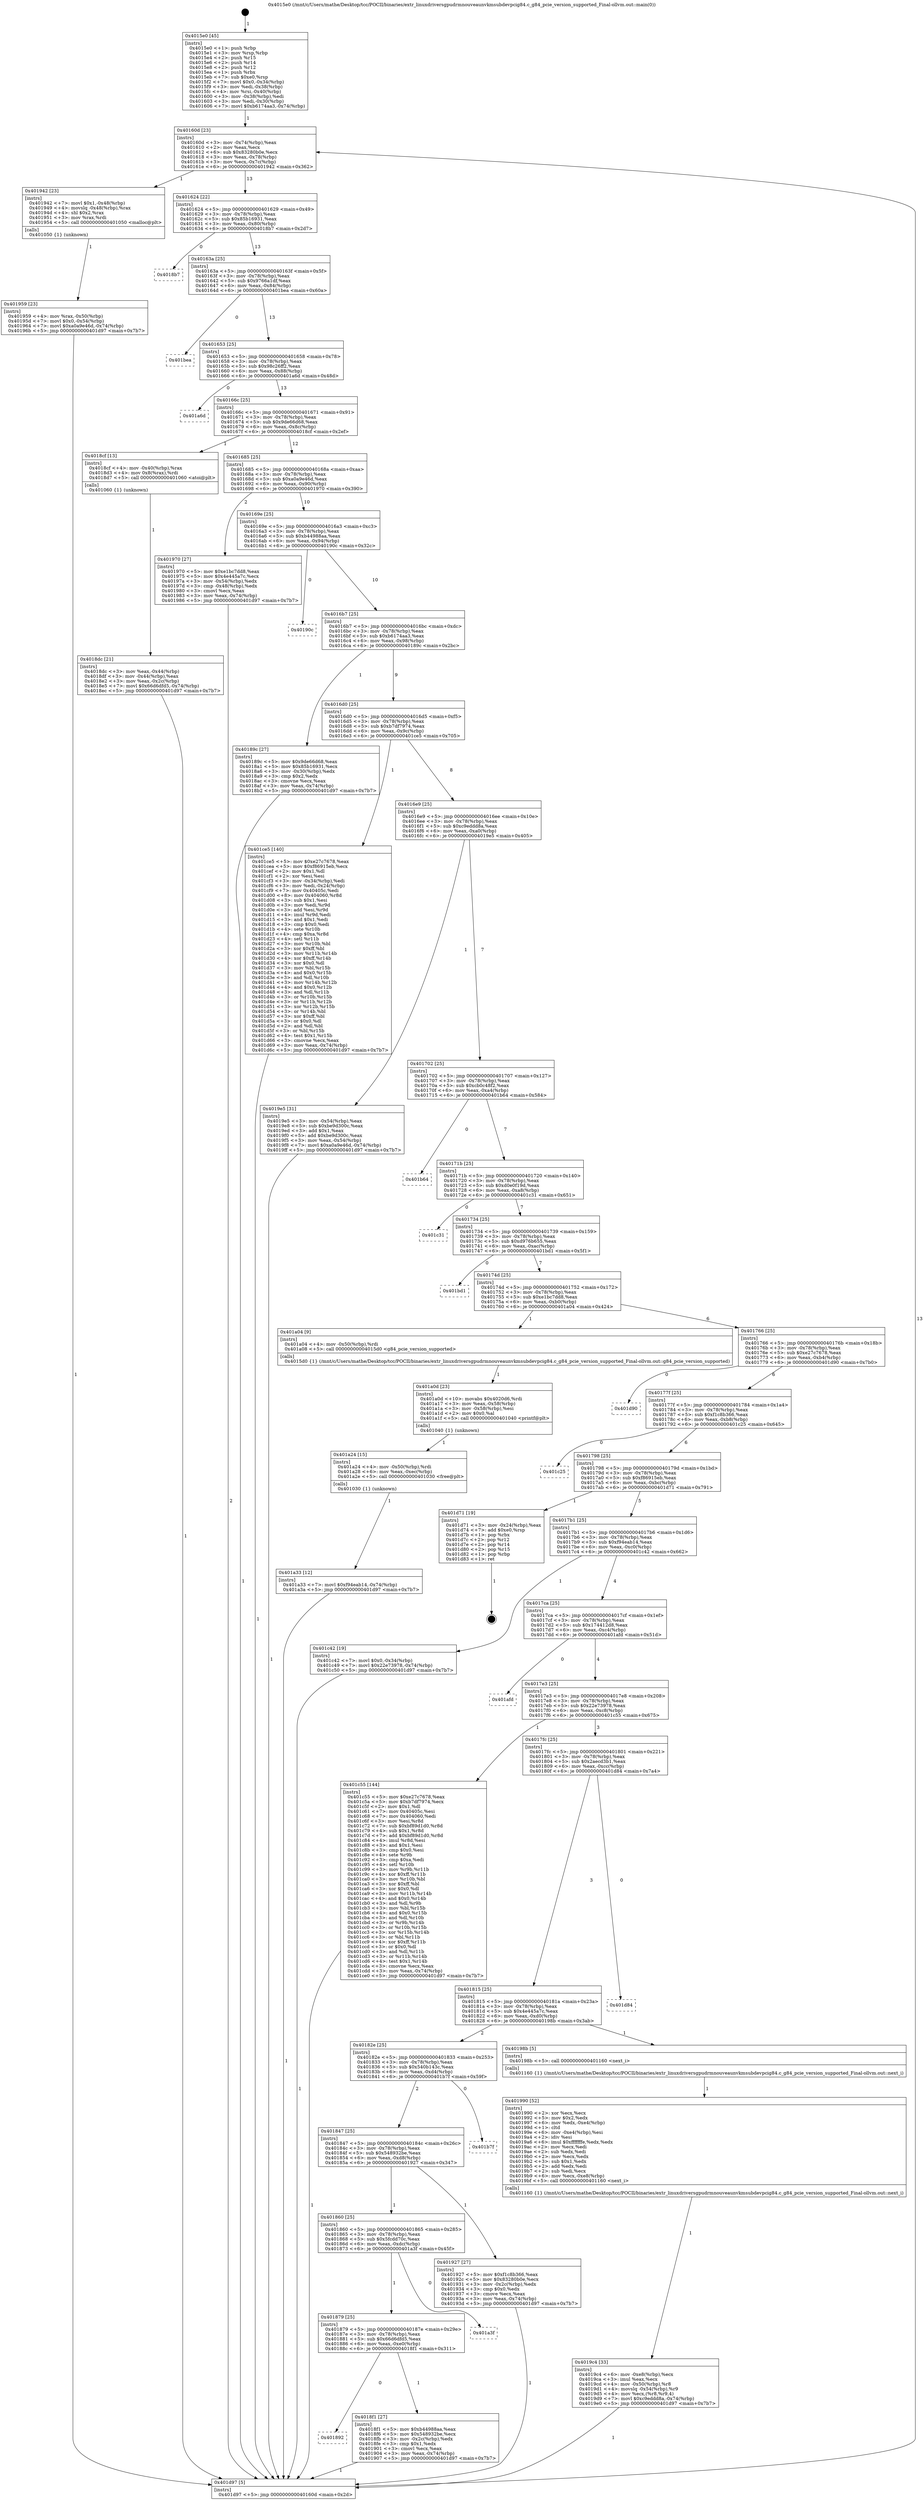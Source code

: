 digraph "0x4015e0" {
  label = "0x4015e0 (/mnt/c/Users/mathe/Desktop/tcc/POCII/binaries/extr_linuxdriversgpudrmnouveaunvkmsubdevpcig84.c_g84_pcie_version_supported_Final-ollvm.out::main(0))"
  labelloc = "t"
  node[shape=record]

  Entry [label="",width=0.3,height=0.3,shape=circle,fillcolor=black,style=filled]
  "0x40160d" [label="{
     0x40160d [23]\l
     | [instrs]\l
     &nbsp;&nbsp;0x40160d \<+3\>: mov -0x74(%rbp),%eax\l
     &nbsp;&nbsp;0x401610 \<+2\>: mov %eax,%ecx\l
     &nbsp;&nbsp;0x401612 \<+6\>: sub $0x83280b0e,%ecx\l
     &nbsp;&nbsp;0x401618 \<+3\>: mov %eax,-0x78(%rbp)\l
     &nbsp;&nbsp;0x40161b \<+3\>: mov %ecx,-0x7c(%rbp)\l
     &nbsp;&nbsp;0x40161e \<+6\>: je 0000000000401942 \<main+0x362\>\l
  }"]
  "0x401942" [label="{
     0x401942 [23]\l
     | [instrs]\l
     &nbsp;&nbsp;0x401942 \<+7\>: movl $0x1,-0x48(%rbp)\l
     &nbsp;&nbsp;0x401949 \<+4\>: movslq -0x48(%rbp),%rax\l
     &nbsp;&nbsp;0x40194d \<+4\>: shl $0x2,%rax\l
     &nbsp;&nbsp;0x401951 \<+3\>: mov %rax,%rdi\l
     &nbsp;&nbsp;0x401954 \<+5\>: call 0000000000401050 \<malloc@plt\>\l
     | [calls]\l
     &nbsp;&nbsp;0x401050 \{1\} (unknown)\l
  }"]
  "0x401624" [label="{
     0x401624 [22]\l
     | [instrs]\l
     &nbsp;&nbsp;0x401624 \<+5\>: jmp 0000000000401629 \<main+0x49\>\l
     &nbsp;&nbsp;0x401629 \<+3\>: mov -0x78(%rbp),%eax\l
     &nbsp;&nbsp;0x40162c \<+5\>: sub $0x85b16931,%eax\l
     &nbsp;&nbsp;0x401631 \<+3\>: mov %eax,-0x80(%rbp)\l
     &nbsp;&nbsp;0x401634 \<+6\>: je 00000000004018b7 \<main+0x2d7\>\l
  }"]
  Exit [label="",width=0.3,height=0.3,shape=circle,fillcolor=black,style=filled,peripheries=2]
  "0x4018b7" [label="{
     0x4018b7\l
  }", style=dashed]
  "0x40163a" [label="{
     0x40163a [25]\l
     | [instrs]\l
     &nbsp;&nbsp;0x40163a \<+5\>: jmp 000000000040163f \<main+0x5f\>\l
     &nbsp;&nbsp;0x40163f \<+3\>: mov -0x78(%rbp),%eax\l
     &nbsp;&nbsp;0x401642 \<+5\>: sub $0x9766a1df,%eax\l
     &nbsp;&nbsp;0x401647 \<+6\>: mov %eax,-0x84(%rbp)\l
     &nbsp;&nbsp;0x40164d \<+6\>: je 0000000000401bea \<main+0x60a\>\l
  }"]
  "0x401a33" [label="{
     0x401a33 [12]\l
     | [instrs]\l
     &nbsp;&nbsp;0x401a33 \<+7\>: movl $0xf94eab14,-0x74(%rbp)\l
     &nbsp;&nbsp;0x401a3a \<+5\>: jmp 0000000000401d97 \<main+0x7b7\>\l
  }"]
  "0x401bea" [label="{
     0x401bea\l
  }", style=dashed]
  "0x401653" [label="{
     0x401653 [25]\l
     | [instrs]\l
     &nbsp;&nbsp;0x401653 \<+5\>: jmp 0000000000401658 \<main+0x78\>\l
     &nbsp;&nbsp;0x401658 \<+3\>: mov -0x78(%rbp),%eax\l
     &nbsp;&nbsp;0x40165b \<+5\>: sub $0x98c26ff2,%eax\l
     &nbsp;&nbsp;0x401660 \<+6\>: mov %eax,-0x88(%rbp)\l
     &nbsp;&nbsp;0x401666 \<+6\>: je 0000000000401a6d \<main+0x48d\>\l
  }"]
  "0x401a24" [label="{
     0x401a24 [15]\l
     | [instrs]\l
     &nbsp;&nbsp;0x401a24 \<+4\>: mov -0x50(%rbp),%rdi\l
     &nbsp;&nbsp;0x401a28 \<+6\>: mov %eax,-0xec(%rbp)\l
     &nbsp;&nbsp;0x401a2e \<+5\>: call 0000000000401030 \<free@plt\>\l
     | [calls]\l
     &nbsp;&nbsp;0x401030 \{1\} (unknown)\l
  }"]
  "0x401a6d" [label="{
     0x401a6d\l
  }", style=dashed]
  "0x40166c" [label="{
     0x40166c [25]\l
     | [instrs]\l
     &nbsp;&nbsp;0x40166c \<+5\>: jmp 0000000000401671 \<main+0x91\>\l
     &nbsp;&nbsp;0x401671 \<+3\>: mov -0x78(%rbp),%eax\l
     &nbsp;&nbsp;0x401674 \<+5\>: sub $0x9de66d68,%eax\l
     &nbsp;&nbsp;0x401679 \<+6\>: mov %eax,-0x8c(%rbp)\l
     &nbsp;&nbsp;0x40167f \<+6\>: je 00000000004018cf \<main+0x2ef\>\l
  }"]
  "0x401a0d" [label="{
     0x401a0d [23]\l
     | [instrs]\l
     &nbsp;&nbsp;0x401a0d \<+10\>: movabs $0x4020d6,%rdi\l
     &nbsp;&nbsp;0x401a17 \<+3\>: mov %eax,-0x58(%rbp)\l
     &nbsp;&nbsp;0x401a1a \<+3\>: mov -0x58(%rbp),%esi\l
     &nbsp;&nbsp;0x401a1d \<+2\>: mov $0x0,%al\l
     &nbsp;&nbsp;0x401a1f \<+5\>: call 0000000000401040 \<printf@plt\>\l
     | [calls]\l
     &nbsp;&nbsp;0x401040 \{1\} (unknown)\l
  }"]
  "0x4018cf" [label="{
     0x4018cf [13]\l
     | [instrs]\l
     &nbsp;&nbsp;0x4018cf \<+4\>: mov -0x40(%rbp),%rax\l
     &nbsp;&nbsp;0x4018d3 \<+4\>: mov 0x8(%rax),%rdi\l
     &nbsp;&nbsp;0x4018d7 \<+5\>: call 0000000000401060 \<atoi@plt\>\l
     | [calls]\l
     &nbsp;&nbsp;0x401060 \{1\} (unknown)\l
  }"]
  "0x401685" [label="{
     0x401685 [25]\l
     | [instrs]\l
     &nbsp;&nbsp;0x401685 \<+5\>: jmp 000000000040168a \<main+0xaa\>\l
     &nbsp;&nbsp;0x40168a \<+3\>: mov -0x78(%rbp),%eax\l
     &nbsp;&nbsp;0x40168d \<+5\>: sub $0xa0a9e46d,%eax\l
     &nbsp;&nbsp;0x401692 \<+6\>: mov %eax,-0x90(%rbp)\l
     &nbsp;&nbsp;0x401698 \<+6\>: je 0000000000401970 \<main+0x390\>\l
  }"]
  "0x4019c4" [label="{
     0x4019c4 [33]\l
     | [instrs]\l
     &nbsp;&nbsp;0x4019c4 \<+6\>: mov -0xe8(%rbp),%ecx\l
     &nbsp;&nbsp;0x4019ca \<+3\>: imul %eax,%ecx\l
     &nbsp;&nbsp;0x4019cd \<+4\>: mov -0x50(%rbp),%r8\l
     &nbsp;&nbsp;0x4019d1 \<+4\>: movslq -0x54(%rbp),%r9\l
     &nbsp;&nbsp;0x4019d5 \<+4\>: mov %ecx,(%r8,%r9,4)\l
     &nbsp;&nbsp;0x4019d9 \<+7\>: movl $0xc9eddd8a,-0x74(%rbp)\l
     &nbsp;&nbsp;0x4019e0 \<+5\>: jmp 0000000000401d97 \<main+0x7b7\>\l
  }"]
  "0x401970" [label="{
     0x401970 [27]\l
     | [instrs]\l
     &nbsp;&nbsp;0x401970 \<+5\>: mov $0xe1bc7dd8,%eax\l
     &nbsp;&nbsp;0x401975 \<+5\>: mov $0x4e445a7c,%ecx\l
     &nbsp;&nbsp;0x40197a \<+3\>: mov -0x54(%rbp),%edx\l
     &nbsp;&nbsp;0x40197d \<+3\>: cmp -0x48(%rbp),%edx\l
     &nbsp;&nbsp;0x401980 \<+3\>: cmovl %ecx,%eax\l
     &nbsp;&nbsp;0x401983 \<+3\>: mov %eax,-0x74(%rbp)\l
     &nbsp;&nbsp;0x401986 \<+5\>: jmp 0000000000401d97 \<main+0x7b7\>\l
  }"]
  "0x40169e" [label="{
     0x40169e [25]\l
     | [instrs]\l
     &nbsp;&nbsp;0x40169e \<+5\>: jmp 00000000004016a3 \<main+0xc3\>\l
     &nbsp;&nbsp;0x4016a3 \<+3\>: mov -0x78(%rbp),%eax\l
     &nbsp;&nbsp;0x4016a6 \<+5\>: sub $0xb44988aa,%eax\l
     &nbsp;&nbsp;0x4016ab \<+6\>: mov %eax,-0x94(%rbp)\l
     &nbsp;&nbsp;0x4016b1 \<+6\>: je 000000000040190c \<main+0x32c\>\l
  }"]
  "0x401990" [label="{
     0x401990 [52]\l
     | [instrs]\l
     &nbsp;&nbsp;0x401990 \<+2\>: xor %ecx,%ecx\l
     &nbsp;&nbsp;0x401992 \<+5\>: mov $0x2,%edx\l
     &nbsp;&nbsp;0x401997 \<+6\>: mov %edx,-0xe4(%rbp)\l
     &nbsp;&nbsp;0x40199d \<+1\>: cltd\l
     &nbsp;&nbsp;0x40199e \<+6\>: mov -0xe4(%rbp),%esi\l
     &nbsp;&nbsp;0x4019a4 \<+2\>: idiv %esi\l
     &nbsp;&nbsp;0x4019a6 \<+6\>: imul $0xfffffffe,%edx,%edx\l
     &nbsp;&nbsp;0x4019ac \<+2\>: mov %ecx,%edi\l
     &nbsp;&nbsp;0x4019ae \<+2\>: sub %edx,%edi\l
     &nbsp;&nbsp;0x4019b0 \<+2\>: mov %ecx,%edx\l
     &nbsp;&nbsp;0x4019b2 \<+3\>: sub $0x1,%edx\l
     &nbsp;&nbsp;0x4019b5 \<+2\>: add %edx,%edi\l
     &nbsp;&nbsp;0x4019b7 \<+2\>: sub %edi,%ecx\l
     &nbsp;&nbsp;0x4019b9 \<+6\>: mov %ecx,-0xe8(%rbp)\l
     &nbsp;&nbsp;0x4019bf \<+5\>: call 0000000000401160 \<next_i\>\l
     | [calls]\l
     &nbsp;&nbsp;0x401160 \{1\} (/mnt/c/Users/mathe/Desktop/tcc/POCII/binaries/extr_linuxdriversgpudrmnouveaunvkmsubdevpcig84.c_g84_pcie_version_supported_Final-ollvm.out::next_i)\l
  }"]
  "0x40190c" [label="{
     0x40190c\l
  }", style=dashed]
  "0x4016b7" [label="{
     0x4016b7 [25]\l
     | [instrs]\l
     &nbsp;&nbsp;0x4016b7 \<+5\>: jmp 00000000004016bc \<main+0xdc\>\l
     &nbsp;&nbsp;0x4016bc \<+3\>: mov -0x78(%rbp),%eax\l
     &nbsp;&nbsp;0x4016bf \<+5\>: sub $0xb6174aa3,%eax\l
     &nbsp;&nbsp;0x4016c4 \<+6\>: mov %eax,-0x98(%rbp)\l
     &nbsp;&nbsp;0x4016ca \<+6\>: je 000000000040189c \<main+0x2bc\>\l
  }"]
  "0x401959" [label="{
     0x401959 [23]\l
     | [instrs]\l
     &nbsp;&nbsp;0x401959 \<+4\>: mov %rax,-0x50(%rbp)\l
     &nbsp;&nbsp;0x40195d \<+7\>: movl $0x0,-0x54(%rbp)\l
     &nbsp;&nbsp;0x401964 \<+7\>: movl $0xa0a9e46d,-0x74(%rbp)\l
     &nbsp;&nbsp;0x40196b \<+5\>: jmp 0000000000401d97 \<main+0x7b7\>\l
  }"]
  "0x40189c" [label="{
     0x40189c [27]\l
     | [instrs]\l
     &nbsp;&nbsp;0x40189c \<+5\>: mov $0x9de66d68,%eax\l
     &nbsp;&nbsp;0x4018a1 \<+5\>: mov $0x85b16931,%ecx\l
     &nbsp;&nbsp;0x4018a6 \<+3\>: mov -0x30(%rbp),%edx\l
     &nbsp;&nbsp;0x4018a9 \<+3\>: cmp $0x2,%edx\l
     &nbsp;&nbsp;0x4018ac \<+3\>: cmovne %ecx,%eax\l
     &nbsp;&nbsp;0x4018af \<+3\>: mov %eax,-0x74(%rbp)\l
     &nbsp;&nbsp;0x4018b2 \<+5\>: jmp 0000000000401d97 \<main+0x7b7\>\l
  }"]
  "0x4016d0" [label="{
     0x4016d0 [25]\l
     | [instrs]\l
     &nbsp;&nbsp;0x4016d0 \<+5\>: jmp 00000000004016d5 \<main+0xf5\>\l
     &nbsp;&nbsp;0x4016d5 \<+3\>: mov -0x78(%rbp),%eax\l
     &nbsp;&nbsp;0x4016d8 \<+5\>: sub $0xb7df7974,%eax\l
     &nbsp;&nbsp;0x4016dd \<+6\>: mov %eax,-0x9c(%rbp)\l
     &nbsp;&nbsp;0x4016e3 \<+6\>: je 0000000000401ce5 \<main+0x705\>\l
  }"]
  "0x401d97" [label="{
     0x401d97 [5]\l
     | [instrs]\l
     &nbsp;&nbsp;0x401d97 \<+5\>: jmp 000000000040160d \<main+0x2d\>\l
  }"]
  "0x4015e0" [label="{
     0x4015e0 [45]\l
     | [instrs]\l
     &nbsp;&nbsp;0x4015e0 \<+1\>: push %rbp\l
     &nbsp;&nbsp;0x4015e1 \<+3\>: mov %rsp,%rbp\l
     &nbsp;&nbsp;0x4015e4 \<+2\>: push %r15\l
     &nbsp;&nbsp;0x4015e6 \<+2\>: push %r14\l
     &nbsp;&nbsp;0x4015e8 \<+2\>: push %r12\l
     &nbsp;&nbsp;0x4015ea \<+1\>: push %rbx\l
     &nbsp;&nbsp;0x4015eb \<+7\>: sub $0xe0,%rsp\l
     &nbsp;&nbsp;0x4015f2 \<+7\>: movl $0x0,-0x34(%rbp)\l
     &nbsp;&nbsp;0x4015f9 \<+3\>: mov %edi,-0x38(%rbp)\l
     &nbsp;&nbsp;0x4015fc \<+4\>: mov %rsi,-0x40(%rbp)\l
     &nbsp;&nbsp;0x401600 \<+3\>: mov -0x38(%rbp),%edi\l
     &nbsp;&nbsp;0x401603 \<+3\>: mov %edi,-0x30(%rbp)\l
     &nbsp;&nbsp;0x401606 \<+7\>: movl $0xb6174aa3,-0x74(%rbp)\l
  }"]
  "0x4018dc" [label="{
     0x4018dc [21]\l
     | [instrs]\l
     &nbsp;&nbsp;0x4018dc \<+3\>: mov %eax,-0x44(%rbp)\l
     &nbsp;&nbsp;0x4018df \<+3\>: mov -0x44(%rbp),%eax\l
     &nbsp;&nbsp;0x4018e2 \<+3\>: mov %eax,-0x2c(%rbp)\l
     &nbsp;&nbsp;0x4018e5 \<+7\>: movl $0x66d6dfd5,-0x74(%rbp)\l
     &nbsp;&nbsp;0x4018ec \<+5\>: jmp 0000000000401d97 \<main+0x7b7\>\l
  }"]
  "0x401892" [label="{
     0x401892\l
  }", style=dashed]
  "0x401ce5" [label="{
     0x401ce5 [140]\l
     | [instrs]\l
     &nbsp;&nbsp;0x401ce5 \<+5\>: mov $0xe27c7678,%eax\l
     &nbsp;&nbsp;0x401cea \<+5\>: mov $0xf86915eb,%ecx\l
     &nbsp;&nbsp;0x401cef \<+2\>: mov $0x1,%dl\l
     &nbsp;&nbsp;0x401cf1 \<+2\>: xor %esi,%esi\l
     &nbsp;&nbsp;0x401cf3 \<+3\>: mov -0x34(%rbp),%edi\l
     &nbsp;&nbsp;0x401cf6 \<+3\>: mov %edi,-0x24(%rbp)\l
     &nbsp;&nbsp;0x401cf9 \<+7\>: mov 0x40405c,%edi\l
     &nbsp;&nbsp;0x401d00 \<+8\>: mov 0x404060,%r8d\l
     &nbsp;&nbsp;0x401d08 \<+3\>: sub $0x1,%esi\l
     &nbsp;&nbsp;0x401d0b \<+3\>: mov %edi,%r9d\l
     &nbsp;&nbsp;0x401d0e \<+3\>: add %esi,%r9d\l
     &nbsp;&nbsp;0x401d11 \<+4\>: imul %r9d,%edi\l
     &nbsp;&nbsp;0x401d15 \<+3\>: and $0x1,%edi\l
     &nbsp;&nbsp;0x401d18 \<+3\>: cmp $0x0,%edi\l
     &nbsp;&nbsp;0x401d1b \<+4\>: sete %r10b\l
     &nbsp;&nbsp;0x401d1f \<+4\>: cmp $0xa,%r8d\l
     &nbsp;&nbsp;0x401d23 \<+4\>: setl %r11b\l
     &nbsp;&nbsp;0x401d27 \<+3\>: mov %r10b,%bl\l
     &nbsp;&nbsp;0x401d2a \<+3\>: xor $0xff,%bl\l
     &nbsp;&nbsp;0x401d2d \<+3\>: mov %r11b,%r14b\l
     &nbsp;&nbsp;0x401d30 \<+4\>: xor $0xff,%r14b\l
     &nbsp;&nbsp;0x401d34 \<+3\>: xor $0x0,%dl\l
     &nbsp;&nbsp;0x401d37 \<+3\>: mov %bl,%r15b\l
     &nbsp;&nbsp;0x401d3a \<+4\>: and $0x0,%r15b\l
     &nbsp;&nbsp;0x401d3e \<+3\>: and %dl,%r10b\l
     &nbsp;&nbsp;0x401d41 \<+3\>: mov %r14b,%r12b\l
     &nbsp;&nbsp;0x401d44 \<+4\>: and $0x0,%r12b\l
     &nbsp;&nbsp;0x401d48 \<+3\>: and %dl,%r11b\l
     &nbsp;&nbsp;0x401d4b \<+3\>: or %r10b,%r15b\l
     &nbsp;&nbsp;0x401d4e \<+3\>: or %r11b,%r12b\l
     &nbsp;&nbsp;0x401d51 \<+3\>: xor %r12b,%r15b\l
     &nbsp;&nbsp;0x401d54 \<+3\>: or %r14b,%bl\l
     &nbsp;&nbsp;0x401d57 \<+3\>: xor $0xff,%bl\l
     &nbsp;&nbsp;0x401d5a \<+3\>: or $0x0,%dl\l
     &nbsp;&nbsp;0x401d5d \<+2\>: and %dl,%bl\l
     &nbsp;&nbsp;0x401d5f \<+3\>: or %bl,%r15b\l
     &nbsp;&nbsp;0x401d62 \<+4\>: test $0x1,%r15b\l
     &nbsp;&nbsp;0x401d66 \<+3\>: cmovne %ecx,%eax\l
     &nbsp;&nbsp;0x401d69 \<+3\>: mov %eax,-0x74(%rbp)\l
     &nbsp;&nbsp;0x401d6c \<+5\>: jmp 0000000000401d97 \<main+0x7b7\>\l
  }"]
  "0x4016e9" [label="{
     0x4016e9 [25]\l
     | [instrs]\l
     &nbsp;&nbsp;0x4016e9 \<+5\>: jmp 00000000004016ee \<main+0x10e\>\l
     &nbsp;&nbsp;0x4016ee \<+3\>: mov -0x78(%rbp),%eax\l
     &nbsp;&nbsp;0x4016f1 \<+5\>: sub $0xc9eddd8a,%eax\l
     &nbsp;&nbsp;0x4016f6 \<+6\>: mov %eax,-0xa0(%rbp)\l
     &nbsp;&nbsp;0x4016fc \<+6\>: je 00000000004019e5 \<main+0x405\>\l
  }"]
  "0x4018f1" [label="{
     0x4018f1 [27]\l
     | [instrs]\l
     &nbsp;&nbsp;0x4018f1 \<+5\>: mov $0xb44988aa,%eax\l
     &nbsp;&nbsp;0x4018f6 \<+5\>: mov $0x548932be,%ecx\l
     &nbsp;&nbsp;0x4018fb \<+3\>: mov -0x2c(%rbp),%edx\l
     &nbsp;&nbsp;0x4018fe \<+3\>: cmp $0x1,%edx\l
     &nbsp;&nbsp;0x401901 \<+3\>: cmovl %ecx,%eax\l
     &nbsp;&nbsp;0x401904 \<+3\>: mov %eax,-0x74(%rbp)\l
     &nbsp;&nbsp;0x401907 \<+5\>: jmp 0000000000401d97 \<main+0x7b7\>\l
  }"]
  "0x4019e5" [label="{
     0x4019e5 [31]\l
     | [instrs]\l
     &nbsp;&nbsp;0x4019e5 \<+3\>: mov -0x54(%rbp),%eax\l
     &nbsp;&nbsp;0x4019e8 \<+5\>: sub $0xbe9d300c,%eax\l
     &nbsp;&nbsp;0x4019ed \<+3\>: add $0x1,%eax\l
     &nbsp;&nbsp;0x4019f0 \<+5\>: add $0xbe9d300c,%eax\l
     &nbsp;&nbsp;0x4019f5 \<+3\>: mov %eax,-0x54(%rbp)\l
     &nbsp;&nbsp;0x4019f8 \<+7\>: movl $0xa0a9e46d,-0x74(%rbp)\l
     &nbsp;&nbsp;0x4019ff \<+5\>: jmp 0000000000401d97 \<main+0x7b7\>\l
  }"]
  "0x401702" [label="{
     0x401702 [25]\l
     | [instrs]\l
     &nbsp;&nbsp;0x401702 \<+5\>: jmp 0000000000401707 \<main+0x127\>\l
     &nbsp;&nbsp;0x401707 \<+3\>: mov -0x78(%rbp),%eax\l
     &nbsp;&nbsp;0x40170a \<+5\>: sub $0xcb0c48f2,%eax\l
     &nbsp;&nbsp;0x40170f \<+6\>: mov %eax,-0xa4(%rbp)\l
     &nbsp;&nbsp;0x401715 \<+6\>: je 0000000000401b64 \<main+0x584\>\l
  }"]
  "0x401879" [label="{
     0x401879 [25]\l
     | [instrs]\l
     &nbsp;&nbsp;0x401879 \<+5\>: jmp 000000000040187e \<main+0x29e\>\l
     &nbsp;&nbsp;0x40187e \<+3\>: mov -0x78(%rbp),%eax\l
     &nbsp;&nbsp;0x401881 \<+5\>: sub $0x66d6dfd5,%eax\l
     &nbsp;&nbsp;0x401886 \<+6\>: mov %eax,-0xe0(%rbp)\l
     &nbsp;&nbsp;0x40188c \<+6\>: je 00000000004018f1 \<main+0x311\>\l
  }"]
  "0x401b64" [label="{
     0x401b64\l
  }", style=dashed]
  "0x40171b" [label="{
     0x40171b [25]\l
     | [instrs]\l
     &nbsp;&nbsp;0x40171b \<+5\>: jmp 0000000000401720 \<main+0x140\>\l
     &nbsp;&nbsp;0x401720 \<+3\>: mov -0x78(%rbp),%eax\l
     &nbsp;&nbsp;0x401723 \<+5\>: sub $0xd0e0f19d,%eax\l
     &nbsp;&nbsp;0x401728 \<+6\>: mov %eax,-0xa8(%rbp)\l
     &nbsp;&nbsp;0x40172e \<+6\>: je 0000000000401c31 \<main+0x651\>\l
  }"]
  "0x401a3f" [label="{
     0x401a3f\l
  }", style=dashed]
  "0x401c31" [label="{
     0x401c31\l
  }", style=dashed]
  "0x401734" [label="{
     0x401734 [25]\l
     | [instrs]\l
     &nbsp;&nbsp;0x401734 \<+5\>: jmp 0000000000401739 \<main+0x159\>\l
     &nbsp;&nbsp;0x401739 \<+3\>: mov -0x78(%rbp),%eax\l
     &nbsp;&nbsp;0x40173c \<+5\>: sub $0xd976b655,%eax\l
     &nbsp;&nbsp;0x401741 \<+6\>: mov %eax,-0xac(%rbp)\l
     &nbsp;&nbsp;0x401747 \<+6\>: je 0000000000401bd1 \<main+0x5f1\>\l
  }"]
  "0x401860" [label="{
     0x401860 [25]\l
     | [instrs]\l
     &nbsp;&nbsp;0x401860 \<+5\>: jmp 0000000000401865 \<main+0x285\>\l
     &nbsp;&nbsp;0x401865 \<+3\>: mov -0x78(%rbp),%eax\l
     &nbsp;&nbsp;0x401868 \<+5\>: sub $0x5fcdd70c,%eax\l
     &nbsp;&nbsp;0x40186d \<+6\>: mov %eax,-0xdc(%rbp)\l
     &nbsp;&nbsp;0x401873 \<+6\>: je 0000000000401a3f \<main+0x45f\>\l
  }"]
  "0x401bd1" [label="{
     0x401bd1\l
  }", style=dashed]
  "0x40174d" [label="{
     0x40174d [25]\l
     | [instrs]\l
     &nbsp;&nbsp;0x40174d \<+5\>: jmp 0000000000401752 \<main+0x172\>\l
     &nbsp;&nbsp;0x401752 \<+3\>: mov -0x78(%rbp),%eax\l
     &nbsp;&nbsp;0x401755 \<+5\>: sub $0xe1bc7dd8,%eax\l
     &nbsp;&nbsp;0x40175a \<+6\>: mov %eax,-0xb0(%rbp)\l
     &nbsp;&nbsp;0x401760 \<+6\>: je 0000000000401a04 \<main+0x424\>\l
  }"]
  "0x401927" [label="{
     0x401927 [27]\l
     | [instrs]\l
     &nbsp;&nbsp;0x401927 \<+5\>: mov $0xf1c8b366,%eax\l
     &nbsp;&nbsp;0x40192c \<+5\>: mov $0x83280b0e,%ecx\l
     &nbsp;&nbsp;0x401931 \<+3\>: mov -0x2c(%rbp),%edx\l
     &nbsp;&nbsp;0x401934 \<+3\>: cmp $0x0,%edx\l
     &nbsp;&nbsp;0x401937 \<+3\>: cmove %ecx,%eax\l
     &nbsp;&nbsp;0x40193a \<+3\>: mov %eax,-0x74(%rbp)\l
     &nbsp;&nbsp;0x40193d \<+5\>: jmp 0000000000401d97 \<main+0x7b7\>\l
  }"]
  "0x401a04" [label="{
     0x401a04 [9]\l
     | [instrs]\l
     &nbsp;&nbsp;0x401a04 \<+4\>: mov -0x50(%rbp),%rdi\l
     &nbsp;&nbsp;0x401a08 \<+5\>: call 00000000004015d0 \<g84_pcie_version_supported\>\l
     | [calls]\l
     &nbsp;&nbsp;0x4015d0 \{1\} (/mnt/c/Users/mathe/Desktop/tcc/POCII/binaries/extr_linuxdriversgpudrmnouveaunvkmsubdevpcig84.c_g84_pcie_version_supported_Final-ollvm.out::g84_pcie_version_supported)\l
  }"]
  "0x401766" [label="{
     0x401766 [25]\l
     | [instrs]\l
     &nbsp;&nbsp;0x401766 \<+5\>: jmp 000000000040176b \<main+0x18b\>\l
     &nbsp;&nbsp;0x40176b \<+3\>: mov -0x78(%rbp),%eax\l
     &nbsp;&nbsp;0x40176e \<+5\>: sub $0xe27c7678,%eax\l
     &nbsp;&nbsp;0x401773 \<+6\>: mov %eax,-0xb4(%rbp)\l
     &nbsp;&nbsp;0x401779 \<+6\>: je 0000000000401d90 \<main+0x7b0\>\l
  }"]
  "0x401847" [label="{
     0x401847 [25]\l
     | [instrs]\l
     &nbsp;&nbsp;0x401847 \<+5\>: jmp 000000000040184c \<main+0x26c\>\l
     &nbsp;&nbsp;0x40184c \<+3\>: mov -0x78(%rbp),%eax\l
     &nbsp;&nbsp;0x40184f \<+5\>: sub $0x548932be,%eax\l
     &nbsp;&nbsp;0x401854 \<+6\>: mov %eax,-0xd8(%rbp)\l
     &nbsp;&nbsp;0x40185a \<+6\>: je 0000000000401927 \<main+0x347\>\l
  }"]
  "0x401d90" [label="{
     0x401d90\l
  }", style=dashed]
  "0x40177f" [label="{
     0x40177f [25]\l
     | [instrs]\l
     &nbsp;&nbsp;0x40177f \<+5\>: jmp 0000000000401784 \<main+0x1a4\>\l
     &nbsp;&nbsp;0x401784 \<+3\>: mov -0x78(%rbp),%eax\l
     &nbsp;&nbsp;0x401787 \<+5\>: sub $0xf1c8b366,%eax\l
     &nbsp;&nbsp;0x40178c \<+6\>: mov %eax,-0xb8(%rbp)\l
     &nbsp;&nbsp;0x401792 \<+6\>: je 0000000000401c25 \<main+0x645\>\l
  }"]
  "0x401b7f" [label="{
     0x401b7f\l
  }", style=dashed]
  "0x401c25" [label="{
     0x401c25\l
  }", style=dashed]
  "0x401798" [label="{
     0x401798 [25]\l
     | [instrs]\l
     &nbsp;&nbsp;0x401798 \<+5\>: jmp 000000000040179d \<main+0x1bd\>\l
     &nbsp;&nbsp;0x40179d \<+3\>: mov -0x78(%rbp),%eax\l
     &nbsp;&nbsp;0x4017a0 \<+5\>: sub $0xf86915eb,%eax\l
     &nbsp;&nbsp;0x4017a5 \<+6\>: mov %eax,-0xbc(%rbp)\l
     &nbsp;&nbsp;0x4017ab \<+6\>: je 0000000000401d71 \<main+0x791\>\l
  }"]
  "0x40182e" [label="{
     0x40182e [25]\l
     | [instrs]\l
     &nbsp;&nbsp;0x40182e \<+5\>: jmp 0000000000401833 \<main+0x253\>\l
     &nbsp;&nbsp;0x401833 \<+3\>: mov -0x78(%rbp),%eax\l
     &nbsp;&nbsp;0x401836 \<+5\>: sub $0x540b143c,%eax\l
     &nbsp;&nbsp;0x40183b \<+6\>: mov %eax,-0xd4(%rbp)\l
     &nbsp;&nbsp;0x401841 \<+6\>: je 0000000000401b7f \<main+0x59f\>\l
  }"]
  "0x401d71" [label="{
     0x401d71 [19]\l
     | [instrs]\l
     &nbsp;&nbsp;0x401d71 \<+3\>: mov -0x24(%rbp),%eax\l
     &nbsp;&nbsp;0x401d74 \<+7\>: add $0xe0,%rsp\l
     &nbsp;&nbsp;0x401d7b \<+1\>: pop %rbx\l
     &nbsp;&nbsp;0x401d7c \<+2\>: pop %r12\l
     &nbsp;&nbsp;0x401d7e \<+2\>: pop %r14\l
     &nbsp;&nbsp;0x401d80 \<+2\>: pop %r15\l
     &nbsp;&nbsp;0x401d82 \<+1\>: pop %rbp\l
     &nbsp;&nbsp;0x401d83 \<+1\>: ret\l
  }"]
  "0x4017b1" [label="{
     0x4017b1 [25]\l
     | [instrs]\l
     &nbsp;&nbsp;0x4017b1 \<+5\>: jmp 00000000004017b6 \<main+0x1d6\>\l
     &nbsp;&nbsp;0x4017b6 \<+3\>: mov -0x78(%rbp),%eax\l
     &nbsp;&nbsp;0x4017b9 \<+5\>: sub $0xf94eab14,%eax\l
     &nbsp;&nbsp;0x4017be \<+6\>: mov %eax,-0xc0(%rbp)\l
     &nbsp;&nbsp;0x4017c4 \<+6\>: je 0000000000401c42 \<main+0x662\>\l
  }"]
  "0x40198b" [label="{
     0x40198b [5]\l
     | [instrs]\l
     &nbsp;&nbsp;0x40198b \<+5\>: call 0000000000401160 \<next_i\>\l
     | [calls]\l
     &nbsp;&nbsp;0x401160 \{1\} (/mnt/c/Users/mathe/Desktop/tcc/POCII/binaries/extr_linuxdriversgpudrmnouveaunvkmsubdevpcig84.c_g84_pcie_version_supported_Final-ollvm.out::next_i)\l
  }"]
  "0x401c42" [label="{
     0x401c42 [19]\l
     | [instrs]\l
     &nbsp;&nbsp;0x401c42 \<+7\>: movl $0x0,-0x34(%rbp)\l
     &nbsp;&nbsp;0x401c49 \<+7\>: movl $0x22e73978,-0x74(%rbp)\l
     &nbsp;&nbsp;0x401c50 \<+5\>: jmp 0000000000401d97 \<main+0x7b7\>\l
  }"]
  "0x4017ca" [label="{
     0x4017ca [25]\l
     | [instrs]\l
     &nbsp;&nbsp;0x4017ca \<+5\>: jmp 00000000004017cf \<main+0x1ef\>\l
     &nbsp;&nbsp;0x4017cf \<+3\>: mov -0x78(%rbp),%eax\l
     &nbsp;&nbsp;0x4017d2 \<+5\>: sub $0x174412d8,%eax\l
     &nbsp;&nbsp;0x4017d7 \<+6\>: mov %eax,-0xc4(%rbp)\l
     &nbsp;&nbsp;0x4017dd \<+6\>: je 0000000000401afd \<main+0x51d\>\l
  }"]
  "0x401815" [label="{
     0x401815 [25]\l
     | [instrs]\l
     &nbsp;&nbsp;0x401815 \<+5\>: jmp 000000000040181a \<main+0x23a\>\l
     &nbsp;&nbsp;0x40181a \<+3\>: mov -0x78(%rbp),%eax\l
     &nbsp;&nbsp;0x40181d \<+5\>: sub $0x4e445a7c,%eax\l
     &nbsp;&nbsp;0x401822 \<+6\>: mov %eax,-0xd0(%rbp)\l
     &nbsp;&nbsp;0x401828 \<+6\>: je 000000000040198b \<main+0x3ab\>\l
  }"]
  "0x401afd" [label="{
     0x401afd\l
  }", style=dashed]
  "0x4017e3" [label="{
     0x4017e3 [25]\l
     | [instrs]\l
     &nbsp;&nbsp;0x4017e3 \<+5\>: jmp 00000000004017e8 \<main+0x208\>\l
     &nbsp;&nbsp;0x4017e8 \<+3\>: mov -0x78(%rbp),%eax\l
     &nbsp;&nbsp;0x4017eb \<+5\>: sub $0x22e73978,%eax\l
     &nbsp;&nbsp;0x4017f0 \<+6\>: mov %eax,-0xc8(%rbp)\l
     &nbsp;&nbsp;0x4017f6 \<+6\>: je 0000000000401c55 \<main+0x675\>\l
  }"]
  "0x401d84" [label="{
     0x401d84\l
  }", style=dashed]
  "0x401c55" [label="{
     0x401c55 [144]\l
     | [instrs]\l
     &nbsp;&nbsp;0x401c55 \<+5\>: mov $0xe27c7678,%eax\l
     &nbsp;&nbsp;0x401c5a \<+5\>: mov $0xb7df7974,%ecx\l
     &nbsp;&nbsp;0x401c5f \<+2\>: mov $0x1,%dl\l
     &nbsp;&nbsp;0x401c61 \<+7\>: mov 0x40405c,%esi\l
     &nbsp;&nbsp;0x401c68 \<+7\>: mov 0x404060,%edi\l
     &nbsp;&nbsp;0x401c6f \<+3\>: mov %esi,%r8d\l
     &nbsp;&nbsp;0x401c72 \<+7\>: sub $0xbf89d1d0,%r8d\l
     &nbsp;&nbsp;0x401c79 \<+4\>: sub $0x1,%r8d\l
     &nbsp;&nbsp;0x401c7d \<+7\>: add $0xbf89d1d0,%r8d\l
     &nbsp;&nbsp;0x401c84 \<+4\>: imul %r8d,%esi\l
     &nbsp;&nbsp;0x401c88 \<+3\>: and $0x1,%esi\l
     &nbsp;&nbsp;0x401c8b \<+3\>: cmp $0x0,%esi\l
     &nbsp;&nbsp;0x401c8e \<+4\>: sete %r9b\l
     &nbsp;&nbsp;0x401c92 \<+3\>: cmp $0xa,%edi\l
     &nbsp;&nbsp;0x401c95 \<+4\>: setl %r10b\l
     &nbsp;&nbsp;0x401c99 \<+3\>: mov %r9b,%r11b\l
     &nbsp;&nbsp;0x401c9c \<+4\>: xor $0xff,%r11b\l
     &nbsp;&nbsp;0x401ca0 \<+3\>: mov %r10b,%bl\l
     &nbsp;&nbsp;0x401ca3 \<+3\>: xor $0xff,%bl\l
     &nbsp;&nbsp;0x401ca6 \<+3\>: xor $0x0,%dl\l
     &nbsp;&nbsp;0x401ca9 \<+3\>: mov %r11b,%r14b\l
     &nbsp;&nbsp;0x401cac \<+4\>: and $0x0,%r14b\l
     &nbsp;&nbsp;0x401cb0 \<+3\>: and %dl,%r9b\l
     &nbsp;&nbsp;0x401cb3 \<+3\>: mov %bl,%r15b\l
     &nbsp;&nbsp;0x401cb6 \<+4\>: and $0x0,%r15b\l
     &nbsp;&nbsp;0x401cba \<+3\>: and %dl,%r10b\l
     &nbsp;&nbsp;0x401cbd \<+3\>: or %r9b,%r14b\l
     &nbsp;&nbsp;0x401cc0 \<+3\>: or %r10b,%r15b\l
     &nbsp;&nbsp;0x401cc3 \<+3\>: xor %r15b,%r14b\l
     &nbsp;&nbsp;0x401cc6 \<+3\>: or %bl,%r11b\l
     &nbsp;&nbsp;0x401cc9 \<+4\>: xor $0xff,%r11b\l
     &nbsp;&nbsp;0x401ccd \<+3\>: or $0x0,%dl\l
     &nbsp;&nbsp;0x401cd0 \<+3\>: and %dl,%r11b\l
     &nbsp;&nbsp;0x401cd3 \<+3\>: or %r11b,%r14b\l
     &nbsp;&nbsp;0x401cd6 \<+4\>: test $0x1,%r14b\l
     &nbsp;&nbsp;0x401cda \<+3\>: cmovne %ecx,%eax\l
     &nbsp;&nbsp;0x401cdd \<+3\>: mov %eax,-0x74(%rbp)\l
     &nbsp;&nbsp;0x401ce0 \<+5\>: jmp 0000000000401d97 \<main+0x7b7\>\l
  }"]
  "0x4017fc" [label="{
     0x4017fc [25]\l
     | [instrs]\l
     &nbsp;&nbsp;0x4017fc \<+5\>: jmp 0000000000401801 \<main+0x221\>\l
     &nbsp;&nbsp;0x401801 \<+3\>: mov -0x78(%rbp),%eax\l
     &nbsp;&nbsp;0x401804 \<+5\>: sub $0x2aecd3b1,%eax\l
     &nbsp;&nbsp;0x401809 \<+6\>: mov %eax,-0xcc(%rbp)\l
     &nbsp;&nbsp;0x40180f \<+6\>: je 0000000000401d84 \<main+0x7a4\>\l
  }"]
  Entry -> "0x4015e0" [label=" 1"]
  "0x40160d" -> "0x401942" [label=" 1"]
  "0x40160d" -> "0x401624" [label=" 13"]
  "0x401d71" -> Exit [label=" 1"]
  "0x401624" -> "0x4018b7" [label=" 0"]
  "0x401624" -> "0x40163a" [label=" 13"]
  "0x401ce5" -> "0x401d97" [label=" 1"]
  "0x40163a" -> "0x401bea" [label=" 0"]
  "0x40163a" -> "0x401653" [label=" 13"]
  "0x401c55" -> "0x401d97" [label=" 1"]
  "0x401653" -> "0x401a6d" [label=" 0"]
  "0x401653" -> "0x40166c" [label=" 13"]
  "0x401c42" -> "0x401d97" [label=" 1"]
  "0x40166c" -> "0x4018cf" [label=" 1"]
  "0x40166c" -> "0x401685" [label=" 12"]
  "0x401a33" -> "0x401d97" [label=" 1"]
  "0x401685" -> "0x401970" [label=" 2"]
  "0x401685" -> "0x40169e" [label=" 10"]
  "0x401a24" -> "0x401a33" [label=" 1"]
  "0x40169e" -> "0x40190c" [label=" 0"]
  "0x40169e" -> "0x4016b7" [label=" 10"]
  "0x401a0d" -> "0x401a24" [label=" 1"]
  "0x4016b7" -> "0x40189c" [label=" 1"]
  "0x4016b7" -> "0x4016d0" [label=" 9"]
  "0x40189c" -> "0x401d97" [label=" 1"]
  "0x4015e0" -> "0x40160d" [label=" 1"]
  "0x401d97" -> "0x40160d" [label=" 13"]
  "0x4018cf" -> "0x4018dc" [label=" 1"]
  "0x4018dc" -> "0x401d97" [label=" 1"]
  "0x401a04" -> "0x401a0d" [label=" 1"]
  "0x4016d0" -> "0x401ce5" [label=" 1"]
  "0x4016d0" -> "0x4016e9" [label=" 8"]
  "0x4019e5" -> "0x401d97" [label=" 1"]
  "0x4016e9" -> "0x4019e5" [label=" 1"]
  "0x4016e9" -> "0x401702" [label=" 7"]
  "0x4019c4" -> "0x401d97" [label=" 1"]
  "0x401702" -> "0x401b64" [label=" 0"]
  "0x401702" -> "0x40171b" [label=" 7"]
  "0x40198b" -> "0x401990" [label=" 1"]
  "0x40171b" -> "0x401c31" [label=" 0"]
  "0x40171b" -> "0x401734" [label=" 7"]
  "0x401970" -> "0x401d97" [label=" 2"]
  "0x401734" -> "0x401bd1" [label=" 0"]
  "0x401734" -> "0x40174d" [label=" 7"]
  "0x401942" -> "0x401959" [label=" 1"]
  "0x40174d" -> "0x401a04" [label=" 1"]
  "0x40174d" -> "0x401766" [label=" 6"]
  "0x401927" -> "0x401d97" [label=" 1"]
  "0x401766" -> "0x401d90" [label=" 0"]
  "0x401766" -> "0x40177f" [label=" 6"]
  "0x401879" -> "0x401892" [label=" 0"]
  "0x40177f" -> "0x401c25" [label=" 0"]
  "0x40177f" -> "0x401798" [label=" 6"]
  "0x401879" -> "0x4018f1" [label=" 1"]
  "0x401798" -> "0x401d71" [label=" 1"]
  "0x401798" -> "0x4017b1" [label=" 5"]
  "0x401860" -> "0x401879" [label=" 1"]
  "0x4017b1" -> "0x401c42" [label=" 1"]
  "0x4017b1" -> "0x4017ca" [label=" 4"]
  "0x401860" -> "0x401a3f" [label=" 0"]
  "0x4017ca" -> "0x401afd" [label=" 0"]
  "0x4017ca" -> "0x4017e3" [label=" 4"]
  "0x401847" -> "0x401860" [label=" 1"]
  "0x4017e3" -> "0x401c55" [label=" 1"]
  "0x4017e3" -> "0x4017fc" [label=" 3"]
  "0x401847" -> "0x401927" [label=" 1"]
  "0x4017fc" -> "0x401d84" [label=" 0"]
  "0x4017fc" -> "0x401815" [label=" 3"]
  "0x401959" -> "0x401d97" [label=" 1"]
  "0x401815" -> "0x40198b" [label=" 1"]
  "0x401815" -> "0x40182e" [label=" 2"]
  "0x401990" -> "0x4019c4" [label=" 1"]
  "0x40182e" -> "0x401b7f" [label=" 0"]
  "0x40182e" -> "0x401847" [label=" 2"]
  "0x4018f1" -> "0x401d97" [label=" 1"]
}
